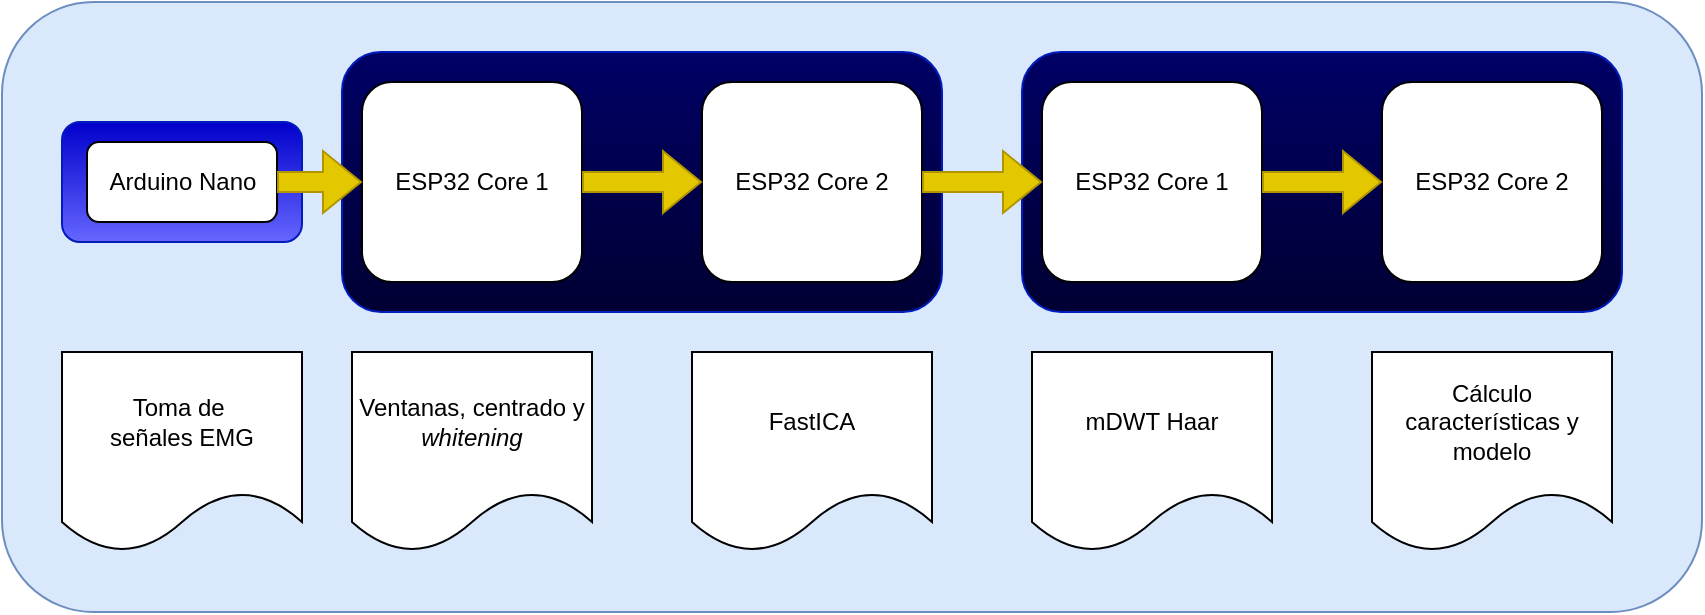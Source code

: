 <mxfile version="24.6.4" type="device">
  <diagram name="Página-1" id="rVJvQA8OT4R0wOPResJ4">
    <mxGraphModel dx="913" dy="454" grid="1" gridSize="10" guides="1" tooltips="1" connect="1" arrows="1" fold="1" page="1" pageScale="1" pageWidth="827" pageHeight="1169" math="0" shadow="0">
      <root>
        <mxCell id="0" />
        <mxCell id="1" parent="0" />
        <mxCell id="6TMIkSFzb1QhX6yuikU5-26" value="" style="rounded=1;whiteSpace=wrap;html=1;fillColor=#dae8fc;strokeColor=#6c8ebf;" vertex="1" parent="1">
          <mxGeometry x="190" y="135" width="850" height="305" as="geometry" />
        </mxCell>
        <mxCell id="6TMIkSFzb1QhX6yuikU5-1" value="" style="rounded=1;whiteSpace=wrap;html=1;fillColor=#0000CC;fontColor=#ffffff;strokeColor=#001DBC;gradientColor=#6666FF;" vertex="1" parent="1">
          <mxGeometry x="220" y="195" width="120" height="60" as="geometry" />
        </mxCell>
        <mxCell id="6TMIkSFzb1QhX6yuikU5-2" value="Arduino Nano" style="rounded=1;whiteSpace=wrap;html=1;" vertex="1" parent="1">
          <mxGeometry x="232.5" y="205" width="95" height="40" as="geometry" />
        </mxCell>
        <mxCell id="6TMIkSFzb1QhX6yuikU5-11" value="" style="edgeStyle=orthogonalEdgeStyle;rounded=0;orthogonalLoop=1;jettySize=auto;html=1;" edge="1" parent="1" source="6TMIkSFzb1QhX6yuikU5-3" target="6TMIkSFzb1QhX6yuikU5-2">
          <mxGeometry relative="1" as="geometry" />
        </mxCell>
        <mxCell id="6TMIkSFzb1QhX6yuikU5-3" value="" style="rounded=1;whiteSpace=wrap;html=1;fillColor=#000066;fontColor=#ffffff;strokeColor=#001DBC;gradientColor=#000033;" vertex="1" parent="1">
          <mxGeometry x="360" y="160" width="300" height="130" as="geometry" />
        </mxCell>
        <mxCell id="6TMIkSFzb1QhX6yuikU5-5" value="ESP32 Core 1" style="rounded=1;whiteSpace=wrap;html=1;" vertex="1" parent="1">
          <mxGeometry x="370" y="175" width="110" height="100" as="geometry" />
        </mxCell>
        <mxCell id="6TMIkSFzb1QhX6yuikU5-6" value="ESP32 Core 2" style="rounded=1;whiteSpace=wrap;html=1;" vertex="1" parent="1">
          <mxGeometry x="540" y="175" width="110" height="100" as="geometry" />
        </mxCell>
        <mxCell id="6TMIkSFzb1QhX6yuikU5-10" value="" style="shape=flexArrow;endArrow=classic;html=1;rounded=0;exitX=1;exitY=0.5;exitDx=0;exitDy=0;entryX=0;entryY=0.5;entryDx=0;entryDy=0;fillColor=#e3c800;strokeColor=#B09500;" edge="1" parent="1" source="6TMIkSFzb1QhX6yuikU5-2" target="6TMIkSFzb1QhX6yuikU5-5">
          <mxGeometry width="50" height="50" relative="1" as="geometry">
            <mxPoint x="270" y="330" as="sourcePoint" />
            <mxPoint x="320" y="280" as="targetPoint" />
          </mxGeometry>
        </mxCell>
        <mxCell id="6TMIkSFzb1QhX6yuikU5-12" value="" style="shape=flexArrow;endArrow=classic;html=1;rounded=0;exitX=1;exitY=0.5;exitDx=0;exitDy=0;entryX=0;entryY=0.5;entryDx=0;entryDy=0;fillColor=#e3c800;strokeColor=#B09500;" edge="1" parent="1" source="6TMIkSFzb1QhX6yuikU5-5" target="6TMIkSFzb1QhX6yuikU5-6">
          <mxGeometry width="50" height="50" relative="1" as="geometry">
            <mxPoint x="338" y="235" as="sourcePoint" />
            <mxPoint x="380" y="235" as="targetPoint" />
          </mxGeometry>
        </mxCell>
        <mxCell id="6TMIkSFzb1QhX6yuikU5-13" value="" style="rounded=1;whiteSpace=wrap;html=1;fillColor=#000066;fontColor=#ffffff;strokeColor=#001DBC;gradientColor=#000033;" vertex="1" parent="1">
          <mxGeometry x="700" y="160" width="300" height="130" as="geometry" />
        </mxCell>
        <mxCell id="6TMIkSFzb1QhX6yuikU5-14" value="ESP32 Core 1" style="rounded=1;whiteSpace=wrap;html=1;" vertex="1" parent="1">
          <mxGeometry x="710" y="175" width="110" height="100" as="geometry" />
        </mxCell>
        <mxCell id="6TMIkSFzb1QhX6yuikU5-15" value="ESP32 Core 2" style="rounded=1;whiteSpace=wrap;html=1;" vertex="1" parent="1">
          <mxGeometry x="880" y="175" width="110" height="100" as="geometry" />
        </mxCell>
        <mxCell id="6TMIkSFzb1QhX6yuikU5-16" value="" style="shape=flexArrow;endArrow=classic;html=1;rounded=0;exitX=1;exitY=0.5;exitDx=0;exitDy=0;entryX=0;entryY=0.5;entryDx=0;entryDy=0;fillColor=#e3c800;strokeColor=#B09500;" edge="1" parent="1" source="6TMIkSFzb1QhX6yuikU5-14" target="6TMIkSFzb1QhX6yuikU5-15">
          <mxGeometry width="50" height="50" relative="1" as="geometry">
            <mxPoint x="678" y="235" as="sourcePoint" />
            <mxPoint x="720" y="235" as="targetPoint" />
          </mxGeometry>
        </mxCell>
        <mxCell id="6TMIkSFzb1QhX6yuikU5-17" value="" style="shape=flexArrow;endArrow=classic;html=1;rounded=0;exitX=1;exitY=0.5;exitDx=0;exitDy=0;entryX=0;entryY=0.5;entryDx=0;entryDy=0;fillColor=#e3c800;strokeColor=#B09500;" edge="1" parent="1" source="6TMIkSFzb1QhX6yuikU5-6" target="6TMIkSFzb1QhX6yuikU5-14">
          <mxGeometry width="50" height="50" relative="1" as="geometry">
            <mxPoint x="830" y="235" as="sourcePoint" />
            <mxPoint x="890" y="235" as="targetPoint" />
          </mxGeometry>
        </mxCell>
        <mxCell id="6TMIkSFzb1QhX6yuikU5-21" value="Toma de&amp;nbsp;&lt;div&gt;señales&amp;nbsp;&lt;span style=&quot;background-color: initial;&quot;&gt;EMG&lt;/span&gt;&lt;/div&gt;" style="shape=document;whiteSpace=wrap;html=1;boundedLbl=1;" vertex="1" parent="1">
          <mxGeometry x="220" y="310" width="120" height="100" as="geometry" />
        </mxCell>
        <mxCell id="6TMIkSFzb1QhX6yuikU5-22" value="Ventanas, centrado y &lt;i&gt;whitening&lt;/i&gt;" style="shape=document;whiteSpace=wrap;html=1;boundedLbl=1;" vertex="1" parent="1">
          <mxGeometry x="365" y="310" width="120" height="100" as="geometry" />
        </mxCell>
        <mxCell id="6TMIkSFzb1QhX6yuikU5-23" value="FastICA" style="shape=document;whiteSpace=wrap;html=1;boundedLbl=1;" vertex="1" parent="1">
          <mxGeometry x="535" y="310" width="120" height="100" as="geometry" />
        </mxCell>
        <mxCell id="6TMIkSFzb1QhX6yuikU5-24" value="mDWT Haar" style="shape=document;whiteSpace=wrap;html=1;boundedLbl=1;" vertex="1" parent="1">
          <mxGeometry x="705" y="310" width="120" height="100" as="geometry" />
        </mxCell>
        <mxCell id="6TMIkSFzb1QhX6yuikU5-25" value="Cálculo características y modelo" style="shape=document;whiteSpace=wrap;html=1;boundedLbl=1;" vertex="1" parent="1">
          <mxGeometry x="875" y="310" width="120" height="100" as="geometry" />
        </mxCell>
      </root>
    </mxGraphModel>
  </diagram>
</mxfile>
